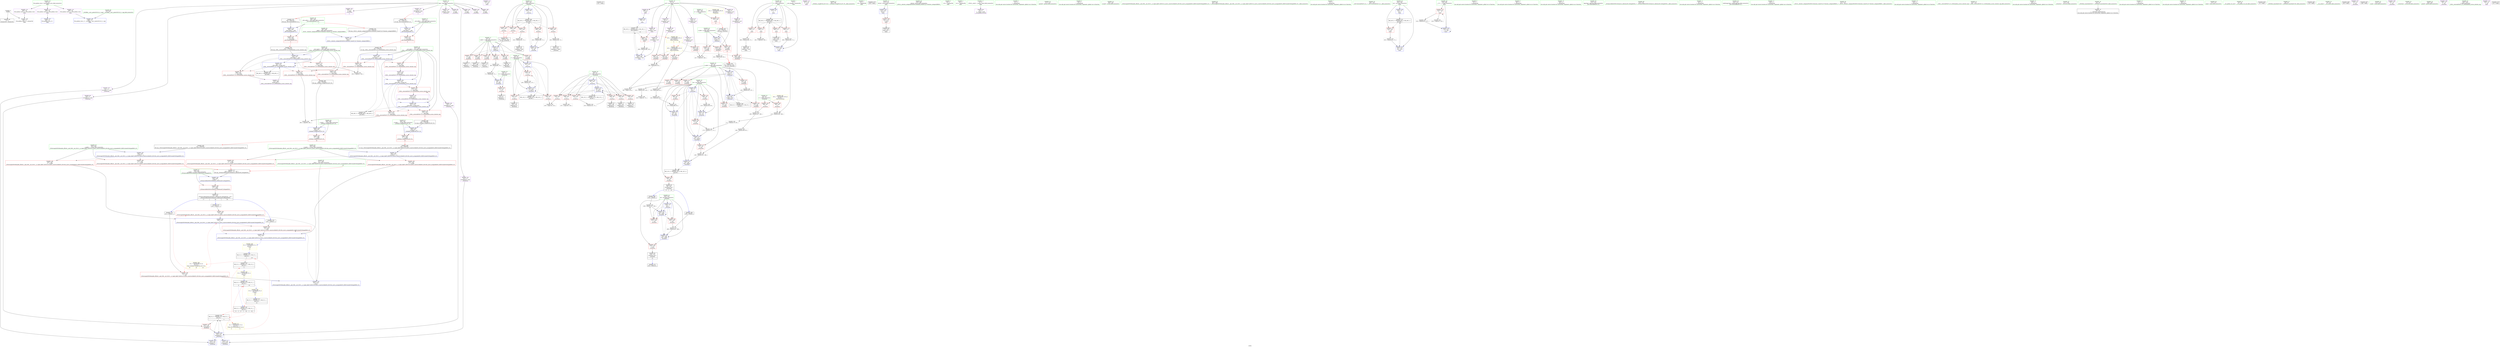 digraph "SVFG" {
	label="SVFG";

	Node0x556569360250 [shape=record,color=grey,label="{NodeID: 0\nNullPtr}"];
	Node0x556569360250 -> Node0x5565693824d0[style=solid];
	Node0x556569360250 -> Node0x556569384130[style=solid];
	Node0x556569383cc0 [shape=record,color=red,label="{NodeID: 194\n419\<--418\n\<--call1\n_ZSt4swapIcENSt9enable_ifIXsr6__and_ISt6__not_ISt15__is_tuple_likeIT_EESt21is_move_constructibleIS3_ESt18is_move_assignableIS3_EEE5valueEvE4typeERS3_SC_\n}"];
	Node0x556569383cc0 -> Node0x55656938e3e0[style=solid];
	Node0x556569380eb0 [shape=record,color=purple,label="{NodeID: 111\n310\<--16\n\<--.str.1\nmain\n}"];
	Node0x55656937f0f0 [shape=record,color=green,label="{NodeID: 28\n56\<--57\nll\<--ll_field_insensitive\n_Z5solvexi\n}"];
	Node0x55656937f0f0 -> Node0x5565693869d0[style=solid];
	Node0x55656937f0f0 -> Node0x5565693843d0[style=solid];
	Node0x5565693c7640 [shape=record,color=black,label="{NodeID: 471\n321 = PHI()\n}"];
	Node0x556569389d70 [shape=record,color=yellow,style=double,label="{NodeID: 388\n18V_1 = ENCHI(MR_18V_0)\npts\{100000 \}\nFun[_Z5solvexi]}"];
	Node0x556569389d70 -> Node0x5565693877a0[style=dashed];
	Node0x556569389d70 -> Node0x556569387870[style=dashed];
	Node0x556569389d70 -> Node0x556569387940[style=dashed];
	Node0x556569389d70 -> Node0x556569387ae0[style=dashed];
	Node0x556569385410 [shape=record,color=blue,label="{NodeID: 222\n235\<--261\nl\<--inc\n_Z5solvex\n}"];
	Node0x556569385410 -> Node0x5565693a6800[style=dashed];
	Node0x556569386eb0 [shape=record,color=red,label="{NodeID: 139\n124\<--60\n\<--i\n_Z5solvexi\n}"];
	Node0x556569386eb0 -> Node0x556569394c80[style=solid];
	Node0x556569381980 [shape=record,color=green,label="{NodeID: 56\n347\<--348\n__last.addr\<--__last.addr_field_insensitive\n_ZSt9__reverseIPcEvT_S1_St26random_access_iterator_tag\n}"];
	Node0x556569381980 -> Node0x5565693891a0[style=solid];
	Node0x556569381980 -> Node0x556569389270[style=solid];
	Node0x556569381980 -> Node0x556569389340[style=solid];
	Node0x556569381980 -> Node0x556569389410[style=solid];
	Node0x556569381980 -> Node0x5565693894e0[style=solid];
	Node0x556569381980 -> Node0x55656938dbc0[style=solid];
	Node0x556569381980 -> Node0x55656938dc90[style=solid];
	Node0x556569381980 -> Node0x55656938de30[style=solid];
	Node0x556569393f00 [shape=record,color=grey,label="{NodeID: 333\n299 = Binary(298, 102, )\n}"];
	Node0x556569393f00 -> Node0x556569385820[style=solid];
	Node0x556569388570 [shape=record,color=red,label="{NodeID: 167\n245\<--244\n\<--arrayidx\n_Z5solvex\n}"];
	Node0x556569388570 -> Node0x556569395400[style=solid];
	Node0x556569383160 [shape=record,color=black,label="{NodeID: 84\n296\<--295\nidxprom\<--sub\nmain\n}"];
	Node0x55656937d260 [shape=record,color=green,label="{NodeID: 1\n7\<--1\n__dso_handle\<--dummyObj\nGlob }"];
	Node0x5565693a5e00 [shape=record,color=black,label="{NodeID: 361\nMR_2V_2 = PHI(MR_2V_3, MR_2V_1, )\npts\{13 \}\n|{<s0>9|<s1>9|<s2>10|<s3>10}}"];
	Node0x5565693a5e00:s0 -> Node0x5565693a3600[style=dashed,color=red];
	Node0x5565693a5e00:s1 -> Node0x5565693a6d00[style=dashed,color=red];
	Node0x5565693a5e00:s2 -> Node0x5565693a3600[style=dashed,color=red];
	Node0x5565693a5e00:s3 -> Node0x5565693a6d00[style=dashed,color=red];
	Node0x556569383d90 [shape=record,color=red,label="{NodeID: 195\n423\<--422\n\<--call2\n_ZSt4swapIcENSt9enable_ifIXsr6__and_ISt6__not_ISt15__is_tuple_likeIT_EESt21is_move_constructibleIS3_ESt18is_move_assignableIS3_EEE5valueEvE4typeERS3_SC_\n}"];
	Node0x556569383d90 -> Node0x55656938e4b0[style=solid];
	Node0x556569380f80 [shape=record,color=purple,label="{NodeID: 112\n327\<--18\n\<--.str.2\nmain\n}"];
	Node0x55656937f1c0 [shape=record,color=green,label="{NodeID: 29\n58\<--59\nret\<--ret_field_insensitive\n_Z5solvexi\n}"];
	Node0x55656937f1c0 -> Node0x556569386aa0[style=solid];
	Node0x55656937f1c0 -> Node0x556569386b70[style=solid];
	Node0x55656937f1c0 -> Node0x556569386c40[style=solid];
	Node0x55656937f1c0 -> Node0x556569386d10[style=solid];
	Node0x55656937f1c0 -> Node0x556569386de0[style=solid];
	Node0x55656937f1c0 -> Node0x5565693844a0[style=solid];
	Node0x55656937f1c0 -> Node0x556569384570[style=solid];
	Node0x55656937f1c0 -> Node0x556569384710[style=solid];
	Node0x55656937f1c0 -> Node0x556569384d90[style=solid];
	Node0x55656937f1c0 -> Node0x556569384e60[style=solid];
	Node0x5565693c7710 [shape=record,color=black,label="{NodeID: 472\n326 = PHI(229, )\n}"];
	Node0x5565693854e0 [shape=record,color=blue,label="{NodeID: 223\n233\<--268\nret\<--add6\n_Z5solvex\n}"];
	Node0x5565693854e0 -> Node0x556569388090[style=dashed];
	Node0x556569386f80 [shape=record,color=red,label="{NodeID: 140\n128\<--60\n\<--i\n_Z5solvexi\n}"];
	Node0x556569386f80 -> Node0x556569382940[style=solid];
	Node0x556569381a50 [shape=record,color=green,label="{NodeID: 57\n367\<--368\n_ZSt9iter_swapIPcS0_EvT_T0_\<--_ZSt9iter_swapIPcS0_EvT_T0__field_insensitive\n}"];
	Node0x556569394080 [shape=record,color=grey,label="{NodeID: 334\n153 = Binary(152, 72, )\n}"];
	Node0x556569394080 -> Node0x556569384bf0[style=solid];
	Node0x556569388640 [shape=record,color=red,label="{NodeID: 168\n253\<--252\n\<--arrayidx3\n_Z5solvex\n}"];
	Node0x556569388640 -> Node0x556569392d00[style=solid];
	Node0x556569383230 [shape=record,color=black,label="{NodeID: 85\n301\<--300\nidxprom1\<--\nmain\n}"];
	Node0x55656937cf20 [shape=record,color=green,label="{NodeID: 2\n14\<--1\n.str\<--dummyObj\nGlob }"];
	Node0x556569383e60 [shape=record,color=red,label="{NodeID: 196\n432\<--429\n\<--__t.addr\n_ZSt4moveIRcEONSt16remove_referenceIT_E4typeEOS2_\n}"];
	Node0x556569383e60 -> Node0x5565693833d0[style=solid];
	Node0x556569381050 [shape=record,color=purple,label="{NodeID: 113\n438\<--20\nllvm.global_ctors_0\<--llvm.global_ctors\nGlob }"];
	Node0x556569381050 -> Node0x556569383f30[style=solid];
	Node0x55656937f290 [shape=record,color=green,label="{NodeID: 30\n60\<--61\ni\<--i_field_insensitive\n_Z5solvexi\n}"];
	Node0x55656937f290 -> Node0x556569386eb0[style=solid];
	Node0x55656937f290 -> Node0x556569386f80[style=solid];
	Node0x55656937f290 -> Node0x556569387050[style=solid];
	Node0x55656937f290 -> Node0x556569387120[style=solid];
	Node0x55656937f290 -> Node0x5565693871f0[style=solid];
	Node0x55656937f290 -> Node0x5565693872c0[style=solid];
	Node0x55656937f290 -> Node0x5565693847e0[style=solid];
	Node0x55656937f290 -> Node0x556569384bf0[style=solid];
	Node0x5565693c78b0 [shape=record,color=black,label="{NodeID: 473\n328 = PHI()\n}"];
	Node0x5565693855b0 [shape=record,color=blue,label="{NodeID: 224\n275\<--120\nretval\<--\nmain\n}"];
	Node0x5565693855b0 -> Node0x556569388710[style=dashed];
	Node0x556569387050 [shape=record,color=red,label="{NodeID: 141\n136\<--60\n\<--i\n_Z5solvexi\n}"];
	Node0x556569387050 -> Node0x556569395700[style=solid];
	Node0x556569381b50 [shape=record,color=green,label="{NodeID: 58\n379\<--380\nretval\<--retval_field_insensitive\n_ZSt19__iterator_categoryIPcENSt15iterator_traitsIT_E17iterator_categoryERKS2_\n}"];
	Node0x556569394200 [shape=record,color=grey,label="{NodeID: 335\n171 = Binary(170, 95, )\n}"];
	Node0x556569394200 -> Node0x556569394980[style=solid];
	Node0x556569388710 [shape=record,color=red,label="{NodeID: 169\n332\<--275\n\<--retval\nmain\n}"];
	Node0x556569388710 -> Node0x556569383300[style=solid];
	Node0x556569383300 [shape=record,color=black,label="{NodeID: 86\n274\<--332\nmain_ret\<--\nmain\n}"];
	Node0x55656937cfb0 [shape=record,color=green,label="{NodeID: 3\n16\<--1\n.str.1\<--dummyObj\nGlob }"];
	Node0x5565693a6800 [shape=record,color=black,label="{NodeID: 363\nMR_30V_3 = PHI(MR_30V_4, MR_30V_2, )\npts\{236 \}\n}"];
	Node0x5565693a6800 -> Node0x556569388160[style=dashed];
	Node0x5565693a6800 -> Node0x556569388230[style=dashed];
	Node0x5565693a6800 -> Node0x556569388300[style=dashed];
	Node0x5565693a6800 -> Node0x5565693883d0[style=dashed];
	Node0x5565693a6800 -> Node0x5565693884a0[style=dashed];
	Node0x5565693a6800 -> Node0x556569385410[style=dashed];
	Node0x556569383f30 [shape=record,color=blue,label="{NodeID: 197\n438\<--21\nllvm.global_ctors_0\<--\nGlob }"];
	Node0x556569381150 [shape=record,color=purple,label="{NodeID: 114\n439\<--20\nllvm.global_ctors_1\<--llvm.global_ctors\nGlob }"];
	Node0x556569381150 -> Node0x556569384030[style=solid];
	Node0x55656937f360 [shape=record,color=green,label="{NodeID: 31\n62\<--63\nj\<--j_field_insensitive\n_Z5solvexi\n}"];
	Node0x55656937f360 -> Node0x556569387390[style=solid];
	Node0x55656937f360 -> Node0x556569387460[style=solid];
	Node0x55656937f360 -> Node0x556569387530[style=solid];
	Node0x55656937f360 -> Node0x5565693848b0[style=solid];
	Node0x55656937f360 -> Node0x556569384cc0[style=solid];
	Node0x5565693c7980 [shape=record,color=black,label="{NodeID: 474\n412 = PHI(427, )\n}"];
	Node0x5565693c7980 -> Node0x556569383bf0[style=solid];
	Node0x556569385680 [shape=record,color=blue,label="{NodeID: 225\n286\<--95\n\<--\nmain\n}"];
	Node0x556569385680 -> Node0x5565693a8b00[style=dashed];
	Node0x556569387120 [shape=record,color=red,label="{NodeID: 142\n139\<--60\n\<--i\n_Z5solvexi\n}"];
	Node0x556569387120 -> Node0x556569382ae0[style=solid];
	Node0x556569381c20 [shape=record,color=green,label="{NodeID: 59\n381\<--382\n.addr\<--.addr_field_insensitive\n_ZSt19__iterator_categoryIPcENSt15iterator_traitsIT_E17iterator_categoryERKS2_\n}"];
	Node0x556569381c20 -> Node0x55656938df00[style=solid];
	Node0x556569394380 [shape=record,color=grey,label="{NodeID: 336\n170 = Binary(165, 169, )\n}"];
	Node0x556569394380 -> Node0x556569394200[style=solid];
	Node0x5565693887e0 [shape=record,color=red,label="{NodeID: 170\n290\<--277\n\<--i\nmain\n}"];
	Node0x5565693887e0 -> Node0x556569394e00[style=solid];
	Node0x5565693833d0 [shape=record,color=black,label="{NodeID: 87\n427\<--432\n_ZSt4moveIRcEONSt16remove_referenceIT_E4typeEOS2__ret\<--\n_ZSt4moveIRcEONSt16remove_referenceIT_E4typeEOS2_\n|{<s0>17|<s1>18|<s2>19}}"];
	Node0x5565693833d0:s0 -> Node0x5565693c7980[style=solid,color=blue];
	Node0x5565693833d0:s1 -> Node0x5565693c7af0[style=solid,color=blue];
	Node0x5565693833d0:s2 -> Node0x5565693c7c30[style=solid,color=blue];
	Node0x55656937d330 [shape=record,color=green,label="{NodeID: 4\n18\<--1\n.str.2\<--dummyObj\nGlob }"];
	Node0x5565693a6d00 [shape=record,color=black,label="{NodeID: 364\nMR_2V_2 = PHI(MR_2V_8, MR_2V_1, )\npts\{13 \}\n|{<s0>9|<s1>10}}"];
	Node0x5565693a6d00:s0 -> Node0x5565693a5e00[style=dashed,color=blue];
	Node0x5565693a6d00:s1 -> Node0x5565693b31b0[style=dashed,color=blue];
	Node0x556569384030 [shape=record,color=blue,label="{NodeID: 198\n439\<--22\nllvm.global_ctors_1\<--_GLOBAL__sub_I_peter50216_0_1.cpp\nGlob }"];
	Node0x556569385b40 [shape=record,color=purple,label="{NodeID: 115\n440\<--20\nllvm.global_ctors_2\<--llvm.global_ctors\nGlob }"];
	Node0x556569385b40 -> Node0x556569384130[style=solid];
	Node0x55656937f430 [shape=record,color=green,label="{NodeID: 32\n64\<--65\nx\<--x_field_insensitive\n_Z5solvexi\n}"];
	Node0x55656937f430 -> Node0x556569387600[style=solid];
	Node0x55656937f430 -> Node0x5565693876d0[style=solid];
	Node0x5565693c7af0 [shape=record,color=black,label="{NodeID: 475\n418 = PHI(427, )\n}"];
	Node0x5565693c7af0 -> Node0x556569383cc0[style=solid];
	Node0x556569385750 [shape=record,color=blue,label="{NodeID: 226\n277\<--72\ni\<--\nmain\n}"];
	Node0x556569385750 -> Node0x5565693a8600[style=dashed];
	Node0x5565693871f0 [shape=record,color=red,label="{NodeID: 143\n145\<--60\n\<--i\n_Z5solvexi\n}"];
	Node0x5565693871f0 -> Node0x556569382bb0[style=solid];
	Node0x556569381cf0 [shape=record,color=green,label="{NodeID: 60\n388\<--389\n__a.addr\<--__a.addr_field_insensitive\n_ZSt9iter_swapIPcS0_EvT_T0_\n}"];
	Node0x556569381cf0 -> Node0x5565693895b0[style=solid];
	Node0x556569381cf0 -> Node0x55656938dfd0[style=solid];
	Node0x556569394500 [shape=record,color=grey,label="{NodeID: 337\n101 = Binary(100, 102, )\n}"];
	Node0x556569394500 -> Node0x556569395580[style=solid];
	Node0x5565693888b0 [shape=record,color=red,label="{NodeID: 171\n294\<--277\n\<--i\nmain\n}"];
	Node0x5565693888b0 -> Node0x556569393d80[style=solid];
	Node0x5565693834a0 [shape=record,color=purple,label="{NodeID: 88\n31\<--4\n\<--_ZStL8__ioinit\n__cxx_global_var_init\n}"];
	Node0x55656937d3c0 [shape=record,color=green,label="{NodeID: 5\n21\<--1\n\<--dummyObj\nCan only get source location for instruction, argument, global var or function.}"];
	Node0x5565693a7200 [shape=record,color=black,label="{NodeID: 365\nMR_4V_3 = PHI(MR_4V_5, MR_4V_2, )\npts\{53 \}\n}"];
	Node0x556569384130 [shape=record,color=blue, style = dotted,label="{NodeID: 199\n440\<--3\nllvm.global_ctors_2\<--dummyVal\nGlob }"];
	Node0x556569385c00 [shape=record,color=purple,label="{NodeID: 116\n357\<--356\nincdec.ptr\<--\n_ZSt9__reverseIPcEvT_S1_St26random_access_iterator_tag\n}"];
	Node0x556569385c00 -> Node0x55656938dc90[style=solid];
	Node0x55656937f500 [shape=record,color=green,label="{NodeID: 33\n117\<--118\nsprintf\<--sprintf_field_insensitive\n}"];
	Node0x5565693c7c30 [shape=record,color=black,label="{NodeID: 476\n422 = PHI(427, )\n}"];
	Node0x5565693c7c30 -> Node0x556569383d90[style=solid];
	Node0x556569385820 [shape=record,color=blue,label="{NodeID: 227\n302\<--299\narrayidx2\<--mul\nmain\n}"];
	Node0x556569385820 -> Node0x5565693a8b00[style=dashed];
	Node0x5565693872c0 [shape=record,color=red,label="{NodeID: 144\n152\<--60\n\<--i\n_Z5solvexi\n}"];
	Node0x5565693872c0 -> Node0x556569394080[style=solid];
	Node0x556569381dc0 [shape=record,color=green,label="{NodeID: 61\n390\<--391\n__b.addr\<--__b.addr_field_insensitive\n_ZSt9iter_swapIPcS0_EvT_T0_\n}"];
	Node0x556569381dc0 -> Node0x556569389680[style=solid];
	Node0x556569381dc0 -> Node0x55656938e0a0[style=solid];
	Node0x556569394680 [shape=record,color=grey,label="{NodeID: 338\n106 = Binary(105, 107, )\n}"];
	Node0x556569394680 -> Node0x556569384640[style=solid];
	Node0x556569388980 [shape=record,color=red,label="{NodeID: 172\n300\<--277\n\<--i\nmain\n}"];
	Node0x556569388980 -> Node0x556569383230[style=solid];
	Node0x556569383570 [shape=record,color=purple,label="{NodeID: 89\n79\<--8\narrayidx\<--p10\n_Z5solvexi\n}"];
	Node0x556569383570 -> Node0x5565693877a0[style=solid];
	Node0x55656937dca0 [shape=record,color=green,label="{NodeID: 6\n70\<--1\n\<--dummyObj\nCan only get source location for instruction, argument, global var or function.}"];
	Node0x5565693a7700 [shape=record,color=black,label="{NodeID: 366\nMR_10V_4 = PHI(MR_10V_8, MR_10V_3, )\npts\{59 \}\n}"];
	Node0x5565693a7700 -> Node0x556569386de0[style=dashed];
	Node0x556569384230 [shape=record,color=blue,label="{NodeID: 200\n52\<--50\nn.addr\<--n\n_Z5solvexi\n}"];
	Node0x556569384230 -> Node0x556569386010[style=dashed];
	Node0x556569384230 -> Node0x5565693860e0[style=dashed];
	Node0x556569384230 -> Node0x5565693861b0[style=dashed];
	Node0x556569384230 -> Node0x556569386280[style=dashed];
	Node0x556569384230 -> Node0x556569386350[style=dashed];
	Node0x556569384230 -> Node0x556569386420[style=dashed];
	Node0x556569384230 -> Node0x556569384640[style=dashed];
	Node0x556569384230 -> Node0x5565693a7200[style=dashed];
	Node0x556569385cd0 [shape=record,color=purple,label="{NodeID: 117\n370\<--369\nincdec.ptr2\<--\n_ZSt9__reverseIPcEvT_S1_St26random_access_iterator_tag\n}"];
	Node0x556569385cd0 -> Node0x55656938dd60[style=solid];
	Node0x55656937f600 [shape=record,color=green,label="{NodeID: 34\n163\<--164\nsscanf\<--sscanf_field_insensitive\n}"];
	Node0x5565693c7d70 [shape=record,color=black,label="{NodeID: 477\n428 = PHI(411, 417, 407, )\n0th arg _ZSt4moveIRcEONSt16remove_referenceIT_E4typeEOS2_ }"];
	Node0x5565693c7d70 -> Node0x55656938e580[style=solid];
	Node0x5565693858f0 [shape=record,color=blue,label="{NodeID: 228\n277\<--306\ni\<--inc\nmain\n}"];
	Node0x5565693858f0 -> Node0x5565693a8600[style=dashed];
	Node0x556569387390 [shape=record,color=red,label="{NodeID: 145\n125\<--62\n\<--j\n_Z5solvexi\n}"];
	Node0x556569387390 -> Node0x556569394c80[style=solid];
	Node0x556569381e90 [shape=record,color=green,label="{NodeID: 62\n397\<--398\n_ZSt4swapIcENSt9enable_ifIXsr6__and_ISt6__not_ISt15__is_tuple_likeIT_EESt21is_move_constructibleIS3_ESt18is_move_assignableIS3_EEE5valueEvE4typeERS3_SC_\<--_ZSt4swapIcENSt9enable_ifIXsr6__and_ISt6__not_ISt15__is_tuple_likeIT_EESt21is_move_constructibleIS3_ESt18is_move_assignableIS3_EEE5valueEvE4typeERS3_SC__field_insensitive\n}"];
	Node0x556569394800 [shape=record,color=grey,label="{NodeID: 339\n110 = Binary(109, 95, )\n}"];
	Node0x556569394800 -> Node0x556569384710[style=solid];
	Node0x556569388a50 [shape=record,color=red,label="{NodeID: 173\n305\<--277\n\<--i\nmain\n}"];
	Node0x556569388a50 -> Node0x556569392280[style=solid];
	Node0x556569383640 [shape=record,color=purple,label="{NodeID: 90\n83\<--8\narrayidx2\<--p10\n_Z5solvexi\n}"];
	Node0x556569383640 -> Node0x556569387870[style=solid];
	Node0x55656937dd30 [shape=record,color=green,label="{NodeID: 7\n72\<--1\n\<--dummyObj\nCan only get source location for instruction, argument, global var or function.}"];
	Node0x5565693a7c00 [shape=record,color=black,label="{NodeID: 367\nMR_12V_2 = PHI(MR_12V_4, MR_12V_1, )\npts\{61 \}\n}"];
	Node0x556569384300 [shape=record,color=blue,label="{NodeID: 201\n54\<--51\nl.addr\<--l\n_Z5solvexi\n}"];
	Node0x556569384300 -> Node0x5565693864f0[style=dashed];
	Node0x556569384300 -> Node0x5565693865c0[style=dashed];
	Node0x556569384300 -> Node0x556569386690[style=dashed];
	Node0x556569384300 -> Node0x556569386760[style=dashed];
	Node0x556569384300 -> Node0x556569386830[style=dashed];
	Node0x556569384300 -> Node0x556569386900[style=dashed];
	Node0x556569385da0 [shape=record,color=purple,label="{NodeID: 118\n373\<--372\nincdec.ptr3\<--\n_ZSt9__reverseIPcEvT_S1_St26random_access_iterator_tag\n}"];
	Node0x556569385da0 -> Node0x55656938de30[style=solid];
	Node0x55656937f700 [shape=record,color=green,label="{NodeID: 35\n182\<--183\n_ZSt7reverseIPcEvT_S1_\<--_ZSt7reverseIPcEvT_S1__field_insensitive\n}"];
	Node0x5565693c8050 [shape=record,color=black,label="{NodeID: 478\n378 = PHI(208, )\n0th arg _ZSt19__iterator_categoryIPcENSt15iterator_traitsIT_E17iterator_categoryERKS2_ }"];
	Node0x5565693c8050 -> Node0x55656938df00[style=solid];
	Node0x5565693859c0 [shape=record,color=blue,label="{NodeID: 229\n281\<--72\ncas\<--\nmain\n}"];
	Node0x5565693859c0 -> Node0x5565693a9a00[style=dashed];
	Node0x556569387460 [shape=record,color=red,label="{NodeID: 146\n132\<--62\n\<--j\n_Z5solvexi\n}"];
	Node0x556569387460 -> Node0x556569382a10[style=solid];
	Node0x556569381f90 [shape=record,color=green,label="{NodeID: 63\n403\<--404\n__a.addr\<--__a.addr_field_insensitive\n_ZSt4swapIcENSt9enable_ifIXsr6__and_ISt6__not_ISt15__is_tuple_likeIT_EESt21is_move_constructibleIS3_ESt18is_move_assignableIS3_EEE5valueEvE4typeERS3_SC_\n}"];
	Node0x556569381f90 -> Node0x556569389750[style=solid];
	Node0x556569381f90 -> Node0x556569389820[style=solid];
	Node0x556569381f90 -> Node0x55656938e170[style=solid];
	Node0x556569394980 [shape=record,color=grey,label="{NodeID: 340\n173 = Binary(172, 171, )\n}"];
	Node0x556569394980 -> Node0x556569384d90[style=solid];
	Node0x556569388b20 [shape=record,color=red,label="{NodeID: 174\n315\<--279\n\<--___T\nmain\n}"];
	Node0x556569388b20 -> Node0x556569392e80[style=solid];
	Node0x556569388b20 -> Node0x556569394f80[style=solid];
	Node0x556569383710 [shape=record,color=purple,label="{NodeID: 91\n91\<--8\narrayidx5\<--p10\n_Z5solvexi\n}"];
	Node0x556569383710 -> Node0x556569387940[style=solid];
	Node0x55656937ddc0 [shape=record,color=green,label="{NodeID: 8\n75\<--1\n\<--dummyObj\nCan only get source location for instruction, argument, global var or function.}"];
	Node0x5565693a8100 [shape=record,color=black,label="{NodeID: 368\nMR_14V_2 = PHI(MR_14V_4, MR_14V_1, )\npts\{63 \}\n}"];
	Node0x5565693843d0 [shape=record,color=blue,label="{NodeID: 202\n56\<--71\nll\<--add\n_Z5solvexi\n}"];
	Node0x5565693843d0 -> Node0x5565693869d0[style=dashed];
	Node0x556569385e70 [shape=record,color=purple,label="{NodeID: 119\n178\<--11\nadd.ptr\<--tmp\n_Z5solvexi\n}"];
	Node0x55656937f800 [shape=record,color=green,label="{NodeID: 36\n208\<--209\n__first.addr\<--__first.addr_field_insensitive\n_ZSt7reverseIPcEvT_S1_\n|{|<s2>7}}"];
	Node0x55656937f800 -> Node0x556569387bb0[style=solid];
	Node0x55656937f800 -> Node0x556569384f30[style=solid];
	Node0x55656937f800:s2 -> Node0x5565693c8050[style=solid,color=red];
	Node0x5565693c8160 [shape=record,color=black,label="{NodeID: 479\n206 = PHI(180, )\n0th arg _ZSt7reverseIPcEvT_S1_ }"];
	Node0x5565693c8160 -> Node0x556569384f30[style=solid];
	Node0x556569392100 [shape=record,color=grey,label="{NodeID: 313\n268 = Binary(267, 266, )\n}"];
	Node0x556569392100 -> Node0x5565693854e0[style=solid];
	Node0x556569385a90 [shape=record,color=blue,label="{NodeID: 230\n279\<--316\n___T\<--dec\nmain\n}"];
	Node0x556569385a90 -> Node0x556569388b20[style=dashed];
	Node0x556569385a90 -> Node0x556569385a90[style=dashed];
	Node0x556569387530 [shape=record,color=red,label="{NodeID: 147\n155\<--62\n\<--j\n_Z5solvexi\n}"];
	Node0x556569387530 -> Node0x556569393900[style=solid];
	Node0x556569382060 [shape=record,color=green,label="{NodeID: 64\n405\<--406\n__b.addr\<--__b.addr_field_insensitive\n_ZSt4swapIcENSt9enable_ifIXsr6__and_ISt6__not_ISt15__is_tuple_likeIT_EESt21is_move_constructibleIS3_ESt18is_move_assignableIS3_EEE5valueEvE4typeERS3_SC_\n}"];
	Node0x556569382060 -> Node0x5565693898f0[style=solid];
	Node0x556569382060 -> Node0x556569383b20[style=solid];
	Node0x556569382060 -> Node0x55656938e240[style=solid];
	Node0x556569394b00 [shape=record,color=grey,label="{NodeID: 341\n86 = cmp(76, 85, )\n}"];
	Node0x556569388bf0 [shape=record,color=red,label="{NodeID: 175\n322\<--281\n\<--cas\nmain\n}"];
	Node0x556569388bf0 -> Node0x556569393180[style=solid];
	Node0x5565693837e0 [shape=record,color=purple,label="{NodeID: 92\n168\<--8\narrayidx26\<--p10\n_Z5solvexi\n}"];
	Node0x5565693837e0 -> Node0x556569387ae0[style=solid];
	Node0x55656937de50 [shape=record,color=green,label="{NodeID: 9\n95\<--1\n\<--dummyObj\nCan only get source location for instruction, argument, global var or function.}"];
	Node0x5565693a8600 [shape=record,color=black,label="{NodeID: 369\nMR_36V_3 = PHI(MR_36V_4, MR_36V_2, )\npts\{278 \}\n}"];
	Node0x5565693a8600 -> Node0x5565693887e0[style=dashed];
	Node0x5565693a8600 -> Node0x5565693888b0[style=dashed];
	Node0x5565693a8600 -> Node0x556569388980[style=dashed];
	Node0x5565693a8600 -> Node0x556569388a50[style=dashed];
	Node0x5565693a8600 -> Node0x5565693858f0[style=dashed];
	Node0x5565693844a0 [shape=record,color=blue,label="{NodeID: 203\n58\<--75\nret\<--\n_Z5solvexi\n}"];
	Node0x5565693844a0 -> Node0x556569386aa0[style=dashed];
	Node0x5565693844a0 -> Node0x556569386b70[style=dashed];
	Node0x5565693844a0 -> Node0x556569386c40[style=dashed];
	Node0x5565693844a0 -> Node0x556569384570[style=dashed];
	Node0x5565693844a0 -> Node0x556569384710[style=dashed];
	Node0x5565693844a0 -> Node0x556569384d90[style=dashed];
	Node0x556569385f40 [shape=record,color=purple,label="{NodeID: 120\n179\<--11\nadd.ptr30\<--tmp\n_Z5solvexi\n|{<s0>5}}"];
	Node0x556569385f40:s0 -> Node0x5565693c8270[style=solid,color=red];
	Node0x55656937f8d0 [shape=record,color=green,label="{NodeID: 37\n210\<--211\n__last.addr\<--__last.addr_field_insensitive\n_ZSt7reverseIPcEvT_S1_\n}"];
	Node0x55656937f8d0 -> Node0x556569387c80[style=solid];
	Node0x55656937f8d0 -> Node0x556569385000[style=solid];
	Node0x5565693c8270 [shape=record,color=black,label="{NodeID: 480\n207 = PHI(179, )\n1st arg _ZSt7reverseIPcEvT_S1_ }"];
	Node0x5565693c8270 -> Node0x556569385000[style=solid];
	Node0x556569392280 [shape=record,color=grey,label="{NodeID: 314\n306 = Binary(305, 72, )\n}"];
	Node0x556569392280 -> Node0x5565693858f0[style=solid];
	Node0x55656938da20 [shape=record,color=blue,label="{NodeID: 231\n281\<--323\ncas\<--inc4\nmain\n}"];
	Node0x55656938da20 -> Node0x5565693a9a00[style=dashed];
	Node0x556569387600 [shape=record,color=red,label="{NodeID: 148\n165\<--64\n\<--x\n_Z5solvexi\n}"];
	Node0x556569387600 -> Node0x556569394380[style=solid];
	Node0x556569382130 [shape=record,color=green,label="{NodeID: 65\n407\<--408\n__tmp\<--__tmp_field_insensitive\n_ZSt4swapIcENSt9enable_ifIXsr6__and_ISt6__not_ISt15__is_tuple_likeIT_EESt21is_move_constructibleIS3_ESt18is_move_assignableIS3_EEE5valueEvE4typeERS3_SC_\n|{|<s1>19}}"];
	Node0x556569382130 -> Node0x55656938e310[style=solid];
	Node0x556569382130:s1 -> Node0x5565693c7d70[style=solid,color=red];
	Node0x556569394c80 [shape=record,color=grey,label="{NodeID: 342\n126 = cmp(124, 125, )\n}"];
	Node0x556569388cc0 [shape=record,color=red,label="{NodeID: 176\n325\<--283\n\<--n\nmain\n|{<s0>13}}"];
	Node0x556569388cc0:s0 -> Node0x5565693c8af0[style=solid,color=red];
	Node0x5565693838b0 [shape=record,color=purple,label="{NodeID: 93\n244\<--8\narrayidx\<--p10\n_Z5solvex\n}"];
	Node0x5565693838b0 -> Node0x556569388570[style=solid];
	Node0x55656937df50 [shape=record,color=green,label="{NodeID: 10\n102\<--1\n\<--dummyObj\nCan only get source location for instruction, argument, global var or function.}"];
	Node0x5565693a8b00 [shape=record,color=black,label="{NodeID: 370\nMR_18V_3 = PHI(MR_18V_4, MR_18V_2, )\npts\{100000 \}\n|{|<s2>13}}"];
	Node0x5565693a8b00 -> Node0x556569388d90[style=dashed];
	Node0x5565693a8b00 -> Node0x556569385820[style=dashed];
	Node0x5565693a8b00:s2 -> Node0x55656938b890[style=dashed,color=red];
	Node0x556569384570 [shape=record,color=blue,label="{NodeID: 204\n58\<--97\nret\<--add7\n_Z5solvexi\n}"];
	Node0x556569384570 -> Node0x5565693a7700[style=dashed];
	Node0x556569386010 [shape=record,color=red,label="{NodeID: 121\n76\<--52\n\<--n.addr\n_Z5solvexi\n}"];
	Node0x556569386010 -> Node0x556569394b00[style=solid];
	Node0x55656937f9a0 [shape=record,color=green,label="{NodeID: 38\n212\<--213\nagg.tmp\<--agg.tmp_field_insensitive\n_ZSt7reverseIPcEvT_S1_\n}"];
	Node0x5565693c8380 [shape=record,color=black,label="{NodeID: 481\n50 = PHI(254, 264, )\n0th arg _Z5solvexi }"];
	Node0x5565693c8380 -> Node0x556569384230[style=solid];
	Node0x556569392400 [shape=record,color=grey,label="{NodeID: 315\n93 = Binary(88, 92, )\n}"];
	Node0x556569392400 -> Node0x556569392880[style=solid];
	Node0x55656938daf0 [shape=record,color=blue,label="{NodeID: 232\n345\<--341\n__first.addr\<--__first\n_ZSt9__reverseIPcEvT_S1_St26random_access_iterator_tag\n}"];
	Node0x55656938daf0 -> Node0x556569388e60[style=dashed];
	Node0x55656938daf0 -> Node0x556569388f30[style=dashed];
	Node0x55656938daf0 -> Node0x556569389000[style=dashed];
	Node0x55656938daf0 -> Node0x5565693890d0[style=dashed];
	Node0x55656938daf0 -> Node0x55656938dd60[style=dashed];
	Node0x55656938daf0 -> Node0x556569369960[style=dashed];
	Node0x5565693876d0 [shape=record,color=red,label="{NodeID: 149\n188\<--64\n\<--x\n_Z5solvexi\n}"];
	Node0x5565693876d0 -> Node0x556569393000[style=solid];
	Node0x556569382200 [shape=record,color=green,label="{NodeID: 66\n413\<--414\n_ZSt4moveIRcEONSt16remove_referenceIT_E4typeEOS2_\<--_ZSt4moveIRcEONSt16remove_referenceIT_E4typeEOS2__field_insensitive\n}"];
	Node0x556569394e00 [shape=record,color=grey,label="{NodeID: 343\n291 = cmp(290, 292, )\n}"];
	Node0x556569388d90 [shape=record,color=red,label="{NodeID: 177\n298\<--297\n\<--arrayidx\nmain\n}"];
	Node0x556569388d90 -> Node0x556569393f00[style=solid];
	Node0x556569383980 [shape=record,color=purple,label="{NodeID: 94\n252\<--8\narrayidx3\<--p10\n_Z5solvex\n}"];
	Node0x556569383980 -> Node0x556569388640[style=solid];
	Node0x55656937e050 [shape=record,color=green,label="{NodeID: 11\n107\<--1\n\<--dummyObj\nCan only get source location for instruction, argument, global var or function.}"];
	Node0x5565693a9000 [shape=record,color=black,label="{NodeID: 371\nMR_2V_2 = PHI(MR_2V_3, MR_2V_1, )\npts\{13 \}\n|{<s0>13}}"];
	Node0x5565693a9000:s0 -> Node0x5565693a5e00[style=dashed,color=red];
	Node0x556569384640 [shape=record,color=blue,label="{NodeID: 205\n52\<--106\nn.addr\<--dec\n_Z5solvexi\n}"];
	Node0x556569384640 -> Node0x556569386350[style=dashed];
	Node0x556569384640 -> Node0x556569386420[style=dashed];
	Node0x556569384640 -> Node0x5565693a7200[style=dashed];
	Node0x5565693860e0 [shape=record,color=red,label="{NodeID: 122\n88\<--52\n\<--n.addr\n_Z5solvexi\n}"];
	Node0x5565693860e0 -> Node0x556569392400[style=solid];
	Node0x55656937fa70 [shape=record,color=green,label="{NodeID: 39\n214\<--215\nundef.agg.tmp\<--undef.agg.tmp_field_insensitive\n_ZSt7reverseIPcEvT_S1_\n}"];
	Node0x5565693c8500 [shape=record,color=black,label="{NodeID: 482\n51 = PHI(255, 265, )\n1st arg _Z5solvexi }"];
	Node0x5565693c8500 -> Node0x556569384300[style=solid];
	Node0x556569392580 [shape=record,color=grey,label="{NodeID: 316\n85 = Binary(80, 84, )\n}"];
	Node0x556569392580 -> Node0x556569394b00[style=solid];
	Node0x55656938dbc0 [shape=record,color=blue,label="{NodeID: 233\n347\<--342\n__last.addr\<--__last\n_ZSt9__reverseIPcEvT_S1_St26random_access_iterator_tag\n}"];
	Node0x55656938dbc0 -> Node0x5565693891a0[style=dashed];
	Node0x55656938dbc0 -> Node0x556569389270[style=dashed];
	Node0x55656938dbc0 -> Node0x55656938dc90[style=dashed];
	Node0x55656938dbc0 -> Node0x5565693a3510[style=dashed];
	Node0x5565693877a0 [shape=record,color=red,label="{NodeID: 150\n80\<--79\n\<--arrayidx\n_Z5solvexi\n}"];
	Node0x5565693877a0 -> Node0x556569392580[style=solid];
	Node0x556569382300 [shape=record,color=green,label="{NodeID: 67\n429\<--430\n__t.addr\<--__t.addr_field_insensitive\n_ZSt4moveIRcEONSt16remove_referenceIT_E4typeEOS2_\n}"];
	Node0x556569382300 -> Node0x556569383e60[style=solid];
	Node0x556569382300 -> Node0x55656938e580[style=solid];
	Node0x556569394f80 [shape=record,color=grey,label="{NodeID: 344\n318 = cmp(315, 120, )\n}"];
	Node0x556569388e60 [shape=record,color=red,label="{NodeID: 178\n351\<--345\n\<--__first.addr\n_ZSt9__reverseIPcEvT_S1_St26random_access_iterator_tag\n}"];
	Node0x556569388e60 -> Node0x556569395100[style=solid];
	Node0x556569383a50 [shape=record,color=purple,label="{NodeID: 95\n286\<--8\n\<--p10\nmain\n}"];
	Node0x556569383a50 -> Node0x556569385680[style=solid];
	Node0x55656937e150 [shape=record,color=green,label="{NodeID: 12\n120\<--1\n\<--dummyObj\nCan only get source location for instruction, argument, global var or function.}"];
	Node0x556569384710 [shape=record,color=blue,label="{NodeID: 206\n58\<--110\nret\<--inc\n_Z5solvexi\n}"];
	Node0x556569384710 -> Node0x556569386c40[style=dashed];
	Node0x556569384710 -> Node0x556569384d90[style=dashed];
	Node0x5565693861b0 [shape=record,color=red,label="{NodeID: 123\n100\<--52\n\<--n.addr\n_Z5solvexi\n}"];
	Node0x5565693861b0 -> Node0x556569394500[style=solid];
	Node0x55656937fb40 [shape=record,color=green,label="{NodeID: 40\n221\<--222\n_ZSt19__iterator_categoryIPcENSt15iterator_traitsIT_E17iterator_categoryERKS2_\<--_ZSt19__iterator_categoryIPcENSt15iterator_traitsIT_E17iterator_categoryERKS2__field_insensitive\n}"];
	Node0x5565693c8680 [shape=record,color=black,label="{NodeID: 483\n341 = PHI(218, )\n0th arg _ZSt9__reverseIPcEvT_S1_St26random_access_iterator_tag }"];
	Node0x5565693c8680 -> Node0x55656938daf0[style=solid];
	Node0x55656938b890 [shape=record,color=yellow,style=double,label="{NodeID: 400\n18V_1 = ENCHI(MR_18V_0)\npts\{100000 \}\nFun[_Z5solvex]|{|<s2>9|<s3>10}}"];
	Node0x55656938b890 -> Node0x556569388570[style=dashed];
	Node0x55656938b890 -> Node0x556569388640[style=dashed];
	Node0x55656938b890:s2 -> Node0x556569389d70[style=dashed,color=red];
	Node0x55656938b890:s3 -> Node0x556569389d70[style=dashed,color=red];
	Node0x556569392700 [shape=record,color=grey,label="{NodeID: 317\n71 = Binary(69, 72, )\n}"];
	Node0x556569392700 -> Node0x5565693843d0[style=solid];
	Node0x55656938dc90 [shape=record,color=blue,label="{NodeID: 234\n347\<--357\n__last.addr\<--incdec.ptr\n_ZSt9__reverseIPcEvT_S1_St26random_access_iterator_tag\n}"];
	Node0x55656938dc90 -> Node0x556569389340[style=dashed];
	Node0x55656938dc90 -> Node0x556569389410[style=dashed];
	Node0x55656938dc90 -> Node0x5565693894e0[style=dashed];
	Node0x55656938dc90 -> Node0x55656938de30[style=dashed];
	Node0x55656938dc90 -> Node0x5565693a3510[style=dashed];
	Node0x556569387870 [shape=record,color=red,label="{NodeID: 151\n84\<--83\n\<--arrayidx2\n_Z5solvexi\n}"];
	Node0x556569387870 -> Node0x556569392580[style=solid];
	Node0x5565693823d0 [shape=record,color=green,label="{NodeID: 68\n22\<--434\n_GLOBAL__sub_I_peter50216_0_1.cpp\<--_GLOBAL__sub_I_peter50216_0_1.cpp_field_insensitive\n}"];
	Node0x5565693823d0 -> Node0x556569384030[style=solid];
	Node0x556569395100 [shape=record,color=grey,label="{NodeID: 345\n353 = cmp(351, 352, )\n}"];
	Node0x556569388f30 [shape=record,color=red,label="{NodeID: 179\n360\<--345\n\<--__first.addr\n_ZSt9__reverseIPcEvT_S1_St26random_access_iterator_tag\n}"];
	Node0x556569388f30 -> Node0x556569395280[style=solid];
	Node0x556569380280 [shape=record,color=purple,label="{NodeID: 96\n297\<--8\narrayidx\<--p10\nmain\n}"];
	Node0x556569380280 -> Node0x556569388d90[style=solid];
	Node0x55656937e250 [shape=record,color=green,label="{NodeID: 13\n143\<--1\n\<--dummyObj\nCan only get source location for instruction, argument, global var or function.}"];
	Node0x5565693a9a00 [shape=record,color=black,label="{NodeID: 373\nMR_40V_3 = PHI(MR_40V_4, MR_40V_2, )\npts\{282 \}\n}"];
	Node0x5565693a9a00 -> Node0x556569388bf0[style=dashed];
	Node0x5565693a9a00 -> Node0x55656938da20[style=dashed];
	Node0x5565693847e0 [shape=record,color=blue,label="{NodeID: 207\n60\<--120\ni\<--\n_Z5solvexi\n}"];
	Node0x5565693847e0 -> Node0x556569386eb0[style=dashed];
	Node0x5565693847e0 -> Node0x556569386f80[style=dashed];
	Node0x5565693847e0 -> Node0x556569387050[style=dashed];
	Node0x5565693847e0 -> Node0x556569387120[style=dashed];
	Node0x5565693847e0 -> Node0x5565693871f0[style=dashed];
	Node0x5565693847e0 -> Node0x5565693872c0[style=dashed];
	Node0x5565693847e0 -> Node0x556569384bf0[style=dashed];
	Node0x5565693847e0 -> Node0x5565693a7c00[style=dashed];
	Node0x556569386280 [shape=record,color=red,label="{NodeID: 124\n105\<--52\n\<--n.addr\n_Z5solvexi\n}"];
	Node0x556569386280 -> Node0x556569394680[style=solid];
	Node0x55656937fc40 [shape=record,color=green,label="{NodeID: 41\n224\<--225\n_ZSt9__reverseIPcEvT_S1_St26random_access_iterator_tag\<--_ZSt9__reverseIPcEvT_S1_St26random_access_iterator_tag_field_insensitive\n}"];
	Node0x5565693c8790 [shape=record,color=black,label="{NodeID: 484\n342 = PHI(219, )\n1st arg _ZSt9__reverseIPcEvT_S1_St26random_access_iterator_tag }"];
	Node0x5565693c8790 -> Node0x55656938dbc0[style=solid];
	Node0x556569392880 [shape=record,color=grey,label="{NodeID: 318\n94 = Binary(93, 95, )\n}"];
	Node0x556569392880 -> Node0x556569392a00[style=solid];
	Node0x55656938dd60 [shape=record,color=blue,label="{NodeID: 235\n345\<--370\n__first.addr\<--incdec.ptr2\n_ZSt9__reverseIPcEvT_S1_St26random_access_iterator_tag\n}"];
	Node0x55656938dd60 -> Node0x556569388f30[style=dashed];
	Node0x55656938dd60 -> Node0x556569389000[style=dashed];
	Node0x55656938dd60 -> Node0x5565693890d0[style=dashed];
	Node0x55656938dd60 -> Node0x55656938dd60[style=dashed];
	Node0x55656938dd60 -> Node0x556569369960[style=dashed];
	Node0x556569387940 [shape=record,color=red,label="{NodeID: 152\n92\<--91\n\<--arrayidx5\n_Z5solvexi\n}"];
	Node0x556569387940 -> Node0x556569392400[style=solid];
	Node0x5565693824d0 [shape=record,color=black,label="{NodeID: 69\n2\<--3\ndummyVal\<--dummyVal\n}"];
	Node0x556569395280 [shape=record,color=grey,label="{NodeID: 346\n362 = cmp(360, 361, )\n}"];
	Node0x556569389000 [shape=record,color=red,label="{NodeID: 180\n364\<--345\n\<--__first.addr\n_ZSt9__reverseIPcEvT_S1_St26random_access_iterator_tag\n|{<s0>15}}"];
	Node0x556569389000:s0 -> Node0x5565693c8c30[style=solid,color=red];
	Node0x556569380350 [shape=record,color=purple,label="{NodeID: 97\n302\<--8\narrayidx2\<--p10\nmain\n}"];
	Node0x556569380350 -> Node0x556569385820[style=solid];
	Node0x55656937e350 [shape=record,color=green,label="{NodeID: 14\n149\<--1\n\<--dummyObj\nCan only get source location for instruction, argument, global var or function.}"];
	Node0x5565693848b0 [shape=record,color=blue,label="{NodeID: 208\n62\<--121\nj\<--\n_Z5solvexi\n}"];
	Node0x5565693848b0 -> Node0x556569387390[style=dashed];
	Node0x5565693848b0 -> Node0x556569387460[style=dashed];
	Node0x5565693848b0 -> Node0x556569387530[style=dashed];
	Node0x5565693848b0 -> Node0x556569384cc0[style=dashed];
	Node0x5565693848b0 -> Node0x5565693a8100[style=dashed];
	Node0x556569386350 [shape=record,color=red,label="{NodeID: 125\n113\<--52\n\<--n.addr\n_Z5solvexi\n}"];
	Node0x55656937fd40 [shape=record,color=green,label="{NodeID: 42\n227\<--228\n_Z5solvex\<--_Z5solvex_field_insensitive\n}"];
	Node0x5565693c88a0 [shape=record,color=black,label="{NodeID: 485\n401 = PHI(394, )\n0th arg _ZSt4swapIcENSt9enable_ifIXsr6__and_ISt6__not_ISt15__is_tuple_likeIT_EESt21is_move_constructibleIS3_ESt18is_move_assignableIS3_EEE5valueEvE4typeERS3_SC_ }"];
	Node0x5565693c88a0 -> Node0x55656938e170[style=solid];
	Node0x556569392a00 [shape=record,color=grey,label="{NodeID: 319\n97 = Binary(96, 94, )\n}"];
	Node0x556569392a00 -> Node0x556569384570[style=solid];
	Node0x55656938de30 [shape=record,color=blue,label="{NodeID: 236\n347\<--373\n__last.addr\<--incdec.ptr3\n_ZSt9__reverseIPcEvT_S1_St26random_access_iterator_tag\n}"];
	Node0x55656938de30 -> Node0x556569389340[style=dashed];
	Node0x55656938de30 -> Node0x556569389410[style=dashed];
	Node0x55656938de30 -> Node0x5565693894e0[style=dashed];
	Node0x55656938de30 -> Node0x55656938de30[style=dashed];
	Node0x55656938de30 -> Node0x5565693a3510[style=dashed];
	Node0x556569387a10 [shape=record,color=red,label="{NodeID: 153\n131\<--130\n\<--arrayidx12\n_Z5solvexi\n}"];
	Node0x556569387a10 -> Node0x556569384980[style=solid];
	Node0x5565693825d0 [shape=record,color=black,label="{NodeID: 70\n33\<--34\n\<--_ZNSt8ios_base4InitD1Ev\nCan only get source location for instruction, argument, global var or function.}"];
	Node0x556569395400 [shape=record,color=grey,label="{NodeID: 347\n247 = cmp(245, 246, )\n}"];
	Node0x5565693890d0 [shape=record,color=red,label="{NodeID: 181\n369\<--345\n\<--__first.addr\n_ZSt9__reverseIPcEvT_S1_St26random_access_iterator_tag\n}"];
	Node0x5565693890d0 -> Node0x556569385cd0[style=solid];
	Node0x556569380420 [shape=record,color=purple,label="{NodeID: 98\n114\<--11\n\<--tmp\n_Z5solvexi\n}"];
	Node0x55656937e450 [shape=record,color=green,label="{NodeID: 15\n157\<--1\n\<--dummyObj\nCan only get source location for instruction, argument, global var or function.}"];
	Node0x5565693b2ef0 [shape=record,color=yellow,style=double,label="{NodeID: 458\n2V_2 = CSCHI(MR_2V_1)\npts\{13 \}\nCS[]|{<s0>5}}"];
	Node0x5565693b2ef0:s0 -> Node0x5565693a6d00[style=dashed,color=blue];
	Node0x556569384980 [shape=record,color=blue,label="{NodeID: 209\n134\<--131\narrayidx14\<--\n_Z5solvexi\n}"];
	Node0x556569384980 -> Node0x556569384a50[style=dashed];
	Node0x556569384980 -> Node0x556569384b20[style=dashed];
	Node0x556569386420 [shape=record,color=red,label="{NodeID: 126\n187\<--52\n\<--n.addr\n_Z5solvexi\n}"];
	Node0x556569386420 -> Node0x556569393000[style=solid];
	Node0x55656937fe40 [shape=record,color=green,label="{NodeID: 43\n231\<--232\nn.addr\<--n.addr_field_insensitive\n_Z5solvex\n}"];
	Node0x55656937fe40 -> Node0x556569387d50[style=solid];
	Node0x55656937fe40 -> Node0x556569387e20[style=solid];
	Node0x55656937fe40 -> Node0x5565693850d0[style=solid];
	Node0x5565693c89b0 [shape=record,color=black,label="{NodeID: 486\n402 = PHI(395, )\n1st arg _ZSt4swapIcENSt9enable_ifIXsr6__and_ISt6__not_ISt15__is_tuple_likeIT_EESt21is_move_constructibleIS3_ESt18is_move_assignableIS3_EEE5valueEvE4typeERS3_SC_ }"];
	Node0x5565693c89b0 -> Node0x55656938e240[style=solid];
	Node0x556569392b80 [shape=record,color=grey,label="{NodeID: 320\n250 = Binary(249, 72, )\n}"];
	Node0x556569392b80 -> Node0x556569382fc0[style=solid];
	Node0x55656938df00 [shape=record,color=blue,label="{NodeID: 237\n381\<--378\n.addr\<--\n_ZSt19__iterator_categoryIPcENSt15iterator_traitsIT_E17iterator_categoryERKS2_\n}"];
	Node0x556569387ae0 [shape=record,color=red,label="{NodeID: 154\n169\<--168\n\<--arrayidx26\n_Z5solvexi\n}"];
	Node0x556569387ae0 -> Node0x556569394380[style=solid];
	Node0x5565693826d0 [shape=record,color=black,label="{NodeID: 71\n78\<--77\nidxprom\<--\n_Z5solvexi\n}"];
	Node0x556569395580 [shape=record,color=grey,label="{NodeID: 348\n103 = cmp(101, 75, )\n}"];
	Node0x5565693891a0 [shape=record,color=red,label="{NodeID: 182\n352\<--347\n\<--__last.addr\n_ZSt9__reverseIPcEvT_S1_St26random_access_iterator_tag\n}"];
	Node0x5565693891a0 -> Node0x556569395100[style=solid];
	Node0x5565693804f0 [shape=record,color=purple,label="{NodeID: 99\n130\<--11\narrayidx12\<--tmp\n_Z5solvexi\n}"];
	Node0x5565693804f0 -> Node0x556569387a10[style=solid];
	Node0x55656937e550 [shape=record,color=green,label="{NodeID: 16\n292\<--1\n\<--dummyObj\nCan only get source location for instruction, argument, global var or function.}"];
	Node0x556569384a50 [shape=record,color=blue,label="{NodeID: 210\n141\<--143\narrayidx17\<--\n_Z5solvexi\n}"];
	Node0x556569384a50 -> Node0x5565693a3600[style=dashed];
	Node0x5565693864f0 [shape=record,color=red,label="{NodeID: 127\n68\<--54\n\<--l.addr\n_Z5solvexi\n}"];
	Node0x5565693864f0 -> Node0x556569393c00[style=solid];
	Node0x55656937ff10 [shape=record,color=green,label="{NodeID: 44\n233\<--234\nret\<--ret_field_insensitive\n_Z5solvex\n}"];
	Node0x55656937ff10 -> Node0x556569387ef0[style=solid];
	Node0x55656937ff10 -> Node0x556569387fc0[style=solid];
	Node0x55656937ff10 -> Node0x556569388090[style=solid];
	Node0x55656937ff10 -> Node0x5565693851a0[style=solid];
	Node0x55656937ff10 -> Node0x556569385340[style=solid];
	Node0x55656937ff10 -> Node0x5565693854e0[style=solid];
	Node0x5565693c8af0 [shape=record,color=black,label="{NodeID: 487\n230 = PHI(325, )\n0th arg _Z5solvex }"];
	Node0x5565693c8af0 -> Node0x5565693850d0[style=solid];
	Node0x556569392d00 [shape=record,color=grey,label="{NodeID: 321\n254 = Binary(253, 95, )\n|{<s0>9}}"];
	Node0x556569392d00:s0 -> Node0x5565693c8380[style=solid,color=red];
	Node0x55656938dfd0 [shape=record,color=blue,label="{NodeID: 238\n388\<--386\n__a.addr\<--__a\n_ZSt9iter_swapIPcS0_EvT_T0_\n}"];
	Node0x55656938dfd0 -> Node0x5565693895b0[style=dashed];
	Node0x556569387bb0 [shape=record,color=red,label="{NodeID: 155\n218\<--208\n\<--__first.addr\n_ZSt7reverseIPcEvT_S1_\n|{<s0>8}}"];
	Node0x556569387bb0:s0 -> Node0x5565693c8680[style=solid,color=red];
	Node0x5565693827a0 [shape=record,color=black,label="{NodeID: 72\n82\<--81\nidxprom1\<--\n_Z5solvexi\n}"];
	Node0x556569395700 [shape=record,color=grey,label="{NodeID: 349\n137 = cmp(136, 120, )\n}"];
	Node0x556569389270 [shape=record,color=red,label="{NodeID: 183\n356\<--347\n\<--__last.addr\n_ZSt9__reverseIPcEvT_S1_St26random_access_iterator_tag\n}"];
	Node0x556569389270 -> Node0x556569385c00[style=solid];
	Node0x5565693805c0 [shape=record,color=purple,label="{NodeID: 100\n134\<--11\narrayidx14\<--tmp\n_Z5solvexi\n}"];
	Node0x5565693805c0 -> Node0x556569384980[style=solid];
	Node0x55656937e650 [shape=record,color=green,label="{NodeID: 17\n4\<--6\n_ZStL8__ioinit\<--_ZStL8__ioinit_field_insensitive\nGlob }"];
	Node0x55656937e650 -> Node0x5565693834a0[style=solid];
	Node0x5565693b31b0 [shape=record,color=yellow,style=double,label="{NodeID: 460\n2V_4 = CSCHI(MR_2V_2)\npts\{13 \}\nCS[]|{<s0>13}}"];
	Node0x5565693b31b0:s0 -> Node0x5565693a9000[style=dashed,color=blue];
	Node0x5565693aaed0 [shape=record,color=yellow,style=double,label="{NodeID: 377\n2V_1 = ENCHI(MR_2V_0)\npts\{13 \}\nFun[_ZSt7reverseIPcEvT_S1_]|{<s0>8|<s1>8}}"];
	Node0x5565693aaed0:s0 -> Node0x556569369460[style=dashed,color=red];
	Node0x5565693aaed0:s1 -> Node0x5565693a4f00[style=dashed,color=red];
	Node0x556569384b20 [shape=record,color=blue,label="{NodeID: 211\n147\<--149\narrayidx20\<--\n_Z5solvexi\n}"];
	Node0x556569384b20 -> Node0x5565693a3600[style=dashed];
	Node0x5565693865c0 [shape=record,color=red,label="{NodeID: 128\n77\<--54\n\<--l.addr\n_Z5solvexi\n}"];
	Node0x5565693865c0 -> Node0x5565693826d0[style=solid];
	Node0x55656937ffe0 [shape=record,color=green,label="{NodeID: 45\n235\<--236\nl\<--l_field_insensitive\n_Z5solvex\n}"];
	Node0x55656937ffe0 -> Node0x556569388160[style=solid];
	Node0x55656937ffe0 -> Node0x556569388230[style=solid];
	Node0x55656937ffe0 -> Node0x556569388300[style=solid];
	Node0x55656937ffe0 -> Node0x5565693883d0[style=solid];
	Node0x55656937ffe0 -> Node0x5565693884a0[style=solid];
	Node0x55656937ffe0 -> Node0x556569385270[style=solid];
	Node0x55656937ffe0 -> Node0x556569385410[style=solid];
	Node0x5565693c8c30 [shape=record,color=black,label="{NodeID: 488\n386 = PHI(364, )\n0th arg _ZSt9iter_swapIPcS0_EvT_T0_ }"];
	Node0x5565693c8c30 -> Node0x55656938dfd0[style=solid];
	Node0x556569392e80 [shape=record,color=grey,label="{NodeID: 322\n316 = Binary(315, 157, )\n}"];
	Node0x556569392e80 -> Node0x556569385a90[style=solid];
	Node0x55656938e0a0 [shape=record,color=blue,label="{NodeID: 239\n390\<--387\n__b.addr\<--__b\n_ZSt9iter_swapIPcS0_EvT_T0_\n}"];
	Node0x55656938e0a0 -> Node0x556569389680[style=dashed];
	Node0x556569387c80 [shape=record,color=red,label="{NodeID: 156\n219\<--210\n\<--__last.addr\n_ZSt7reverseIPcEvT_S1_\n|{<s0>8}}"];
	Node0x556569387c80:s0 -> Node0x5565693c8790[style=solid,color=red];
	Node0x556569382870 [shape=record,color=black,label="{NodeID: 73\n90\<--89\nidxprom4\<--\n_Z5solvexi\n}"];
	Node0x556569369460 [shape=record,color=black,label="{NodeID: 350\nMR_2V_2 = PHI(MR_2V_1, MR_2V_3, )\npts\{13 \}\n|{<s0>8}}"];
	Node0x556569369460:s0 -> Node0x5565693b2ef0[style=dashed,color=blue];
	Node0x556569389340 [shape=record,color=red,label="{NodeID: 184\n361\<--347\n\<--__last.addr\n_ZSt9__reverseIPcEvT_S1_St26random_access_iterator_tag\n}"];
	Node0x556569389340 -> Node0x556569395280[style=solid];
	Node0x556569380690 [shape=record,color=purple,label="{NodeID: 101\n141\<--11\narrayidx17\<--tmp\n_Z5solvexi\n}"];
	Node0x556569380690 -> Node0x556569384a50[style=solid];
	Node0x55656937e750 [shape=record,color=green,label="{NodeID: 18\n8\<--10\np10\<--p10_field_insensitive\nGlob }"];
	Node0x55656937e750 -> Node0x556569383570[style=solid];
	Node0x55656937e750 -> Node0x556569383640[style=solid];
	Node0x55656937e750 -> Node0x556569383710[style=solid];
	Node0x55656937e750 -> Node0x5565693837e0[style=solid];
	Node0x55656937e750 -> Node0x5565693838b0[style=solid];
	Node0x55656937e750 -> Node0x556569383980[style=solid];
	Node0x55656937e750 -> Node0x556569383a50[style=solid];
	Node0x55656937e750 -> Node0x556569380280[style=solid];
	Node0x55656937e750 -> Node0x556569380350[style=solid];
	Node0x556569384bf0 [shape=record,color=blue,label="{NodeID: 212\n60\<--153\ni\<--inc22\n_Z5solvexi\n}"];
	Node0x556569384bf0 -> Node0x556569386eb0[style=dashed];
	Node0x556569384bf0 -> Node0x556569386f80[style=dashed];
	Node0x556569384bf0 -> Node0x556569387050[style=dashed];
	Node0x556569384bf0 -> Node0x556569387120[style=dashed];
	Node0x556569384bf0 -> Node0x5565693871f0[style=dashed];
	Node0x556569384bf0 -> Node0x5565693872c0[style=dashed];
	Node0x556569384bf0 -> Node0x556569384bf0[style=dashed];
	Node0x556569384bf0 -> Node0x5565693a7c00[style=dashed];
	Node0x556569386690 [shape=record,color=red,label="{NodeID: 129\n89\<--54\n\<--l.addr\n_Z5solvexi\n}"];
	Node0x556569386690 -> Node0x556569382870[style=solid];
	Node0x5565693800b0 [shape=record,color=green,label="{NodeID: 46\n272\<--273\nmain\<--main_field_insensitive\n}"];
	Node0x5565693c8d70 [shape=record,color=black,label="{NodeID: 489\n387 = PHI(365, )\n1st arg _ZSt9iter_swapIPcS0_EvT_T0_ }"];
	Node0x5565693c8d70 -> Node0x55656938e0a0[style=solid];
	Node0x5565693a3190 [shape=record,color=yellow,style=double,label="{NodeID: 406\n42V_1 = ENCHI(MR_42V_0)\npts\{284 \}\nFun[main]}"];
	Node0x5565693a3190 -> Node0x556569388cc0[style=dashed];
	Node0x556569393000 [shape=record,color=grey,label="{NodeID: 323\n189 = Binary(187, 188, )\n}"];
	Node0x556569393000 -> Node0x556569393300[style=solid];
	Node0x55656938e170 [shape=record,color=blue,label="{NodeID: 240\n403\<--401\n__a.addr\<--__a\n_ZSt4swapIcENSt9enable_ifIXsr6__and_ISt6__not_ISt15__is_tuple_likeIT_EESt21is_move_constructibleIS3_ESt18is_move_assignableIS3_EEE5valueEvE4typeERS3_SC_\n}"];
	Node0x55656938e170 -> Node0x556569389750[style=dashed];
	Node0x55656938e170 -> Node0x556569389820[style=dashed];
	Node0x556569387d50 [shape=record,color=red,label="{NodeID: 157\n246\<--231\n\<--n.addr\n_Z5solvex\n}"];
	Node0x556569387d50 -> Node0x556569395400[style=solid];
	Node0x556569382940 [shape=record,color=black,label="{NodeID: 74\n129\<--128\nidxprom11\<--\n_Z5solvexi\n}"];
	Node0x556569369960 [shape=record,color=black,label="{NodeID: 351\nMR_46V_3 = PHI(MR_46V_2, MR_46V_4, )\npts\{346 \}\n}"];
	Node0x556569389410 [shape=record,color=red,label="{NodeID: 185\n365\<--347\n\<--__last.addr\n_ZSt9__reverseIPcEvT_S1_St26random_access_iterator_tag\n|{<s0>15}}"];
	Node0x556569389410:s0 -> Node0x5565693c8d70[style=solid,color=red];
	Node0x556569380760 [shape=record,color=purple,label="{NodeID: 102\n147\<--11\narrayidx20\<--tmp\n_Z5solvexi\n}"];
	Node0x556569380760 -> Node0x556569384b20[style=solid];
	Node0x55656937e850 [shape=record,color=green,label="{NodeID: 19\n11\<--13\ntmp\<--tmp_field_insensitive\nGlob }"];
	Node0x55656937e850 -> Node0x556569380420[style=solid];
	Node0x55656937e850 -> Node0x5565693804f0[style=solid];
	Node0x55656937e850 -> Node0x5565693805c0[style=solid];
	Node0x55656937e850 -> Node0x556569380690[style=solid];
	Node0x55656937e850 -> Node0x556569380760[style=solid];
	Node0x55656937e850 -> Node0x556569380830[style=solid];
	Node0x55656937e850 -> Node0x556569380900[style=solid];
	Node0x55656937e850 -> Node0x5565693809d0[style=solid];
	Node0x55656937e850 -> Node0x556569380aa0[style=solid];
	Node0x55656937e850 -> Node0x556569385e70[style=solid];
	Node0x55656937e850 -> Node0x556569385f40[style=solid];
	Node0x556569384cc0 [shape=record,color=blue,label="{NodeID: 213\n62\<--156\nj\<--dec23\n_Z5solvexi\n}"];
	Node0x556569384cc0 -> Node0x556569387390[style=dashed];
	Node0x556569384cc0 -> Node0x556569387460[style=dashed];
	Node0x556569384cc0 -> Node0x556569387530[style=dashed];
	Node0x556569384cc0 -> Node0x556569384cc0[style=dashed];
	Node0x556569384cc0 -> Node0x5565693a8100[style=dashed];
	Node0x556569386760 [shape=record,color=red,label="{NodeID: 130\n121\<--54\n\<--l.addr\n_Z5solvexi\n}"];
	Node0x556569386760 -> Node0x5565693848b0[style=solid];
	Node0x5565693801b0 [shape=record,color=green,label="{NodeID: 47\n275\<--276\nretval\<--retval_field_insensitive\nmain\n}"];
	Node0x5565693801b0 -> Node0x556569388710[style=solid];
	Node0x5565693801b0 -> Node0x5565693855b0[style=solid];
	Node0x556569393180 [shape=record,color=grey,label="{NodeID: 324\n323 = Binary(322, 72, )\n}"];
	Node0x556569393180 -> Node0x55656938da20[style=solid];
	Node0x55656938e240 [shape=record,color=blue,label="{NodeID: 241\n405\<--402\n__b.addr\<--__b\n_ZSt4swapIcENSt9enable_ifIXsr6__and_ISt6__not_ISt15__is_tuple_likeIT_EESt21is_move_constructibleIS3_ESt18is_move_assignableIS3_EEE5valueEvE4typeERS3_SC_\n}"];
	Node0x55656938e240 -> Node0x5565693898f0[style=dashed];
	Node0x55656938e240 -> Node0x556569383b20[style=dashed];
	Node0x556569387e20 [shape=record,color=red,label="{NodeID: 158\n264\<--231\n\<--n.addr\n_Z5solvex\n|{<s0>10}}"];
	Node0x556569387e20:s0 -> Node0x5565693c8380[style=solid,color=red];
	Node0x556569382a10 [shape=record,color=black,label="{NodeID: 75\n133\<--132\nidxprom13\<--\n_Z5solvexi\n}"];
	Node0x5565693a3510 [shape=record,color=black,label="{NodeID: 352\nMR_48V_3 = PHI(MR_48V_2, MR_48V_5, )\npts\{348 \}\n}"];
	Node0x5565693894e0 [shape=record,color=red,label="{NodeID: 186\n372\<--347\n\<--__last.addr\n_ZSt9__reverseIPcEvT_S1_St26random_access_iterator_tag\n}"];
	Node0x5565693894e0 -> Node0x556569385da0[style=solid];
	Node0x556569380830 [shape=record,color=purple,label="{NodeID: 103\n160\<--11\n\<--tmp\n_Z5solvexi\n}"];
	Node0x55656937e950 [shape=record,color=green,label="{NodeID: 20\n20\<--24\nllvm.global_ctors\<--llvm.global_ctors_field_insensitive\nGlob }"];
	Node0x55656937e950 -> Node0x556569381050[style=solid];
	Node0x55656937e950 -> Node0x556569381150[style=solid];
	Node0x55656937e950 -> Node0x556569385b40[style=solid];
	Node0x5565693b35d0 [shape=record,color=yellow,style=double,label="{NodeID: 463\n2V_2 = CSCHI(MR_2V_1)\npts\{13 \}\nCS[]|{<s0>15}}"];
	Node0x5565693b35d0:s0 -> Node0x5565693a4f00[style=dashed,color=blue];
	Node0x556569384d90 [shape=record,color=blue,label="{NodeID: 214\n58\<--173\nret\<--add29\n_Z5solvexi\n}"];
	Node0x556569384d90 -> Node0x556569386d10[style=dashed];
	Node0x556569384d90 -> Node0x556569384e60[style=dashed];
	Node0x556569386830 [shape=record,color=red,label="{NodeID: 131\n166\<--54\n\<--l.addr\n_Z5solvexi\n}"];
	Node0x556569386830 -> Node0x556569382c80[style=solid];
	Node0x5565693812a0 [shape=record,color=green,label="{NodeID: 48\n277\<--278\ni\<--i_field_insensitive\nmain\n}"];
	Node0x5565693812a0 -> Node0x5565693887e0[style=solid];
	Node0x5565693812a0 -> Node0x5565693888b0[style=solid];
	Node0x5565693812a0 -> Node0x556569388980[style=solid];
	Node0x5565693812a0 -> Node0x556569388a50[style=solid];
	Node0x5565693812a0 -> Node0x556569385750[style=solid];
	Node0x5565693812a0 -> Node0x5565693858f0[style=solid];
	Node0x5565693a3350 [shape=record,color=yellow,style=double,label="{NodeID: 408\n2V_1 = ENCHI(MR_2V_0)\npts\{13 \}\nFun[_ZSt9iter_swapIPcS0_EvT_T0_]|{<s0>16|<s1>16|<s2>16}}"];
	Node0x5565693a3350:s0 -> Node0x556569383bf0[style=dashed,color=red];
	Node0x5565693a3350:s1 -> Node0x556569383cc0[style=dashed,color=red];
	Node0x5565693a3350:s2 -> Node0x55656938e3e0[style=dashed,color=red];
	Node0x556569393300 [shape=record,color=grey,label="{NodeID: 325\n190 = Binary(189, 95, )\n}"];
	Node0x556569393300 -> Node0x556569393600[style=solid];
	Node0x55656938e310 [shape=record,color=blue,label="{NodeID: 242\n407\<--415\n__tmp\<--\n_ZSt4swapIcENSt9enable_ifIXsr6__and_ISt6__not_ISt15__is_tuple_likeIT_EESt21is_move_constructibleIS3_ESt18is_move_assignableIS3_EEE5valueEvE4typeERS3_SC_\n}"];
	Node0x55656938e310 -> Node0x556569383cc0[style=dashed];
	Node0x55656938e310 -> Node0x556569383d90[style=dashed];
	Node0x556569387ef0 [shape=record,color=red,label="{NodeID: 159\n257\<--233\n\<--ret\n_Z5solvex\n}"];
	Node0x556569387ef0 -> Node0x556569393480[style=solid];
	Node0x556569382ae0 [shape=record,color=black,label="{NodeID: 76\n140\<--139\nidxprom16\<--\n_Z5solvexi\n}"];
	Node0x5565693a3600 [shape=record,color=black,label="{NodeID: 353\nMR_2V_3 = PHI(MR_2V_6, MR_2V_1, )\npts\{13 \}\n|{|<s2>5}}"];
	Node0x5565693a3600 -> Node0x556569387a10[style=dashed];
	Node0x5565693a3600 -> Node0x556569384980[style=dashed];
	Node0x5565693a3600:s2 -> Node0x5565693aaed0[style=dashed,color=red];
	Node0x5565693895b0 [shape=record,color=red,label="{NodeID: 187\n394\<--388\n\<--__a.addr\n_ZSt9iter_swapIPcS0_EvT_T0_\n|{<s0>16}}"];
	Node0x5565693895b0:s0 -> Node0x5565693c88a0[style=solid,color=red];
	Node0x556569380900 [shape=record,color=purple,label="{NodeID: 104\n177\<--11\n\<--tmp\n_Z5solvexi\n}"];
	Node0x55656937ea50 [shape=record,color=green,label="{NodeID: 21\n25\<--26\n__cxx_global_var_init\<--__cxx_global_var_init_field_insensitive\n}"];
	Node0x556568fbab20 [shape=record,color=black,label="{NodeID: 464\n32 = PHI()\n}"];
	Node0x556569384e60 [shape=record,color=blue,label="{NodeID: 215\n58\<--192\nret\<--add34\n_Z5solvexi\n}"];
	Node0x556569384e60 -> Node0x5565693a7700[style=dashed];
	Node0x556569386900 [shape=record,color=red,label="{NodeID: 132\n175\<--54\n\<--l.addr\n_Z5solvexi\n}"];
	Node0x556569386900 -> Node0x556569382d50[style=solid];
	Node0x556569381370 [shape=record,color=green,label="{NodeID: 49\n279\<--280\n___T\<--___T_field_insensitive\nmain\n}"];
	Node0x556569381370 -> Node0x556569388b20[style=solid];
	Node0x556569381370 -> Node0x556569385a90[style=solid];
	Node0x556569393480 [shape=record,color=grey,label="{NodeID: 326\n258 = Binary(257, 256, )\n}"];
	Node0x556569393480 -> Node0x556569385340[style=solid];
	Node0x55656938e3e0 [shape=record,color=blue,label="{NodeID: 243\n420\<--419\n\<--\n_ZSt4swapIcENSt9enable_ifIXsr6__and_ISt6__not_ISt15__is_tuple_likeIT_EESt21is_move_constructibleIS3_ESt18is_move_assignableIS3_EEE5valueEvE4typeERS3_SC_\n}"];
	Node0x55656938e3e0 -> Node0x556569383d90[style=dashed];
	Node0x55656938e3e0 -> Node0x55656938e4b0[style=dashed];
	Node0x556569387fc0 [shape=record,color=red,label="{NodeID: 160\n267\<--233\n\<--ret\n_Z5solvex\n}"];
	Node0x556569387fc0 -> Node0x556569392100[style=solid];
	Node0x556569382bb0 [shape=record,color=black,label="{NodeID: 77\n146\<--145\nidxprom19\<--\n_Z5solvexi\n}"];
	Node0x556569389680 [shape=record,color=red,label="{NodeID: 188\n395\<--390\n\<--__b.addr\n_ZSt9iter_swapIPcS0_EvT_T0_\n|{<s0>16}}"];
	Node0x556569389680:s0 -> Node0x5565693c89b0[style=solid,color=red];
	Node0x5565693809d0 [shape=record,color=purple,label="{NodeID: 105\n180\<--11\n\<--tmp\n_Z5solvexi\n|{<s0>5}}"];
	Node0x5565693809d0:s0 -> Node0x5565693c8160[style=solid,color=red];
	Node0x55656937eb50 [shape=record,color=green,label="{NodeID: 22\n29\<--30\n_ZNSt8ios_base4InitC1Ev\<--_ZNSt8ios_base4InitC1Ev_field_insensitive\n}"];
	Node0x5565693c46c0 [shape=record,color=black,label="{NodeID: 465\n116 = PHI()\n}"];
	Node0x556569384f30 [shape=record,color=blue,label="{NodeID: 216\n208\<--206\n__first.addr\<--__first\n_ZSt7reverseIPcEvT_S1_\n}"];
	Node0x556569384f30 -> Node0x556569387bb0[style=dashed];
	Node0x5565693869d0 [shape=record,color=red,label="{NodeID: 133\n81\<--56\n\<--ll\n_Z5solvexi\n}"];
	Node0x5565693869d0 -> Node0x5565693827a0[style=solid];
	Node0x556569381440 [shape=record,color=green,label="{NodeID: 50\n281\<--282\ncas\<--cas_field_insensitive\nmain\n}"];
	Node0x556569381440 -> Node0x556569388bf0[style=solid];
	Node0x556569381440 -> Node0x5565693859c0[style=solid];
	Node0x556569381440 -> Node0x55656938da20[style=solid];
	Node0x556569393600 [shape=record,color=grey,label="{NodeID: 327\n192 = Binary(191, 190, )\n}"];
	Node0x556569393600 -> Node0x556569384e60[style=solid];
	Node0x55656938e4b0 [shape=record,color=blue,label="{NodeID: 244\n424\<--423\n\<--\n_ZSt4swapIcENSt9enable_ifIXsr6__and_ISt6__not_ISt15__is_tuple_likeIT_EESt21is_move_constructibleIS3_ESt18is_move_assignableIS3_EEE5valueEvE4typeERS3_SC_\n|{<s0>16}}"];
	Node0x55656938e4b0:s0 -> Node0x5565693b35d0[style=dashed,color=blue];
	Node0x556569388090 [shape=record,color=red,label="{NodeID: 161\n270\<--233\n\<--ret\n_Z5solvex\n}"];
	Node0x556569388090 -> Node0x556569383090[style=solid];
	Node0x556569382c80 [shape=record,color=black,label="{NodeID: 78\n167\<--166\nidxprom25\<--\n_Z5solvexi\n}"];
	Node0x556569389750 [shape=record,color=red,label="{NodeID: 189\n411\<--403\n\<--__a.addr\n_ZSt4swapIcENSt9enable_ifIXsr6__and_ISt6__not_ISt15__is_tuple_likeIT_EESt21is_move_constructibleIS3_ESt18is_move_assignableIS3_EEE5valueEvE4typeERS3_SC_\n|{<s0>17}}"];
	Node0x556569389750:s0 -> Node0x5565693c7d70[style=solid,color=red];
	Node0x556569380aa0 [shape=record,color=purple,label="{NodeID: 106\n184\<--11\n\<--tmp\n_Z5solvexi\n}"];
	Node0x55656937ec50 [shape=record,color=green,label="{NodeID: 23\n35\<--36\n__cxa_atexit\<--__cxa_atexit_field_insensitive\n}"];
	Node0x5565693c7080 [shape=record,color=black,label="{NodeID: 466\n162 = PHI()\n}"];
	Node0x556569385000 [shape=record,color=blue,label="{NodeID: 217\n210\<--207\n__last.addr\<--__last\n_ZSt7reverseIPcEvT_S1_\n}"];
	Node0x556569385000 -> Node0x556569387c80[style=dashed];
	Node0x556569386aa0 [shape=record,color=red,label="{NodeID: 134\n96\<--58\n\<--ret\n_Z5solvexi\n}"];
	Node0x556569386aa0 -> Node0x556569392a00[style=solid];
	Node0x556569381510 [shape=record,color=green,label="{NodeID: 51\n283\<--284\nn\<--n_field_insensitive\nmain\n}"];
	Node0x556569381510 -> Node0x556569388cc0[style=solid];
	Node0x556569393780 [shape=record,color=grey,label="{NodeID: 328\n261 = Binary(260, 72, )\n}"];
	Node0x556569393780 -> Node0x556569385410[style=solid];
	Node0x55656938e580 [shape=record,color=blue,label="{NodeID: 245\n429\<--428\n__t.addr\<--__t\n_ZSt4moveIRcEONSt16remove_referenceIT_E4typeEOS2_\n}"];
	Node0x55656938e580 -> Node0x556569383e60[style=dashed];
	Node0x556569388160 [shape=record,color=red,label="{NodeID: 162\n241\<--235\n\<--l\n_Z5solvex\n}"];
	Node0x556569388160 -> Node0x556569393a80[style=solid];
	Node0x556569382d50 [shape=record,color=black,label="{NodeID: 79\n176\<--175\nidx.ext\<--\n_Z5solvexi\n}"];
	Node0x556569389820 [shape=record,color=red,label="{NodeID: 190\n420\<--403\n\<--__a.addr\n_ZSt4swapIcENSt9enable_ifIXsr6__and_ISt6__not_ISt15__is_tuple_likeIT_EESt21is_move_constructibleIS3_ESt18is_move_assignableIS3_EEE5valueEvE4typeERS3_SC_\n}"];
	Node0x556569389820 -> Node0x55656938e3e0[style=solid];
	Node0x556569380b70 [shape=record,color=purple,label="{NodeID: 107\n115\<--14\n\<--.str\n_Z5solvexi\n}"];
	Node0x55656937ed50 [shape=record,color=green,label="{NodeID: 24\n34\<--40\n_ZNSt8ios_base4InitD1Ev\<--_ZNSt8ios_base4InitD1Ev_field_insensitive\n}"];
	Node0x55656937ed50 -> Node0x5565693825d0[style=solid];
	Node0x5565693c7180 [shape=record,color=black,label="{NodeID: 467\n186 = PHI()\n}"];
	Node0x5565693850d0 [shape=record,color=blue,label="{NodeID: 218\n231\<--230\nn.addr\<--n\n_Z5solvex\n}"];
	Node0x5565693850d0 -> Node0x556569387d50[style=dashed];
	Node0x5565693850d0 -> Node0x556569387e20[style=dashed];
	Node0x556569386b70 [shape=record,color=red,label="{NodeID: 135\n109\<--58\n\<--ret\n_Z5solvexi\n}"];
	Node0x556569386b70 -> Node0x556569394800[style=solid];
	Node0x5565693815e0 [shape=record,color=green,label="{NodeID: 52\n312\<--313\nscanf\<--scanf_field_insensitive\n}"];
	Node0x556569393900 [shape=record,color=grey,label="{NodeID: 329\n156 = Binary(155, 157, )\n}"];
	Node0x556569393900 -> Node0x556569384cc0[style=solid];
	Node0x556569388230 [shape=record,color=red,label="{NodeID: 163\n249\<--235\n\<--l\n_Z5solvex\n}"];
	Node0x556569388230 -> Node0x556569392b80[style=solid];
	Node0x556569382e20 [shape=record,color=black,label="{NodeID: 80\n49\<--195\n_Z5solvexi_ret\<--\n_Z5solvexi\n|{<s0>9|<s1>10}}"];
	Node0x556569382e20:s0 -> Node0x5565693c7280[style=solid,color=blue];
	Node0x556569382e20:s1 -> Node0x5565693c7470[style=solid,color=blue];
	Node0x5565693898f0 [shape=record,color=red,label="{NodeID: 191\n417\<--405\n\<--__b.addr\n_ZSt4swapIcENSt9enable_ifIXsr6__and_ISt6__not_ISt15__is_tuple_likeIT_EESt21is_move_constructibleIS3_ESt18is_move_assignableIS3_EEE5valueEvE4typeERS3_SC_\n|{<s0>18}}"];
	Node0x5565693898f0:s0 -> Node0x5565693c7d70[style=solid,color=red];
	Node0x556569380c40 [shape=record,color=purple,label="{NodeID: 108\n161\<--14\n\<--.str\n_Z5solvexi\n}"];
	Node0x55656937ee50 [shape=record,color=green,label="{NodeID: 25\n47\<--48\n_Z5solvexi\<--_Z5solvexi_field_insensitive\n}"];
	Node0x5565693c7280 [shape=record,color=black,label="{NodeID: 468\n256 = PHI(49, )\n}"];
	Node0x5565693c7280 -> Node0x556569393480[style=solid];
	Node0x5565693851a0 [shape=record,color=blue,label="{NodeID: 219\n233\<--75\nret\<--\n_Z5solvex\n}"];
	Node0x5565693851a0 -> Node0x556569387ef0[style=dashed];
	Node0x5565693851a0 -> Node0x556569387fc0[style=dashed];
	Node0x5565693851a0 -> Node0x556569385340[style=dashed];
	Node0x5565693851a0 -> Node0x5565693854e0[style=dashed];
	Node0x556569386c40 [shape=record,color=red,label="{NodeID: 136\n172\<--58\n\<--ret\n_Z5solvexi\n}"];
	Node0x556569386c40 -> Node0x556569394980[style=solid];
	Node0x5565693816e0 [shape=record,color=green,label="{NodeID: 53\n329\<--330\nprintf\<--printf_field_insensitive\n}"];
	Node0x556569393a80 [shape=record,color=grey,label="{NodeID: 330\n242 = Binary(241, 72, )\n}"];
	Node0x556569393a80 -> Node0x556569382ef0[style=solid];
	Node0x556569388300 [shape=record,color=red,label="{NodeID: 164\n255\<--235\n\<--l\n_Z5solvex\n|{<s0>9}}"];
	Node0x556569388300:s0 -> Node0x5565693c8500[style=solid,color=red];
	Node0x556569382ef0 [shape=record,color=black,label="{NodeID: 81\n243\<--242\nidxprom\<--add\n_Z5solvex\n}"];
	Node0x5565693a4f00 [shape=record,color=black,label="{NodeID: 358\nMR_2V_3 = PHI(MR_2V_4, MR_2V_1, )\npts\{13 \}\n|{|<s1>15}}"];
	Node0x5565693a4f00 -> Node0x556569369460[style=dashed];
	Node0x5565693a4f00:s1 -> Node0x5565693a3350[style=dashed,color=red];
	Node0x556569383b20 [shape=record,color=red,label="{NodeID: 192\n424\<--405\n\<--__b.addr\n_ZSt4swapIcENSt9enable_ifIXsr6__and_ISt6__not_ISt15__is_tuple_likeIT_EESt21is_move_constructibleIS3_ESt18is_move_assignableIS3_EEE5valueEvE4typeERS3_SC_\n}"];
	Node0x556569383b20 -> Node0x55656938e4b0[style=solid];
	Node0x556569380d10 [shape=record,color=purple,label="{NodeID: 109\n185\<--14\n\<--.str\n_Z5solvexi\n}"];
	Node0x55656937ef50 [shape=record,color=green,label="{NodeID: 26\n52\<--53\nn.addr\<--n.addr_field_insensitive\n_Z5solvexi\n}"];
	Node0x55656937ef50 -> Node0x556569386010[style=solid];
	Node0x55656937ef50 -> Node0x5565693860e0[style=solid];
	Node0x55656937ef50 -> Node0x5565693861b0[style=solid];
	Node0x55656937ef50 -> Node0x556569386280[style=solid];
	Node0x55656937ef50 -> Node0x556569386350[style=solid];
	Node0x55656937ef50 -> Node0x556569386420[style=solid];
	Node0x55656937ef50 -> Node0x556569384230[style=solid];
	Node0x55656937ef50 -> Node0x556569384640[style=solid];
	Node0x5565693c7470 [shape=record,color=black,label="{NodeID: 469\n266 = PHI(49, )\n}"];
	Node0x5565693c7470 -> Node0x556569392100[style=solid];
	Node0x556569385270 [shape=record,color=blue,label="{NodeID: 220\n235\<--120\nl\<--\n_Z5solvex\n}"];
	Node0x556569385270 -> Node0x5565693a6800[style=dashed];
	Node0x556569386d10 [shape=record,color=red,label="{NodeID: 137\n191\<--58\n\<--ret\n_Z5solvexi\n}"];
	Node0x556569386d10 -> Node0x556569393600[style=solid];
	Node0x5565693817e0 [shape=record,color=green,label="{NodeID: 54\n343\<--344\n\<--field_insensitive\n_ZSt9__reverseIPcEvT_S1_St26random_access_iterator_tag\n}"];
	Node0x556569393c00 [shape=record,color=grey,label="{NodeID: 331\n69 = Binary(68, 70, )\n}"];
	Node0x556569393c00 -> Node0x556569392700[style=solid];
	Node0x5565693883d0 [shape=record,color=red,label="{NodeID: 165\n260\<--235\n\<--l\n_Z5solvex\n}"];
	Node0x5565693883d0 -> Node0x556569393780[style=solid];
	Node0x556569382fc0 [shape=record,color=black,label="{NodeID: 82\n251\<--250\nidxprom2\<--add1\n_Z5solvex\n}"];
	Node0x556569383bf0 [shape=record,color=red,label="{NodeID: 193\n415\<--412\n\<--call\n_ZSt4swapIcENSt9enable_ifIXsr6__and_ISt6__not_ISt15__is_tuple_likeIT_EESt21is_move_constructibleIS3_ESt18is_move_assignableIS3_EEE5valueEvE4typeERS3_SC_\n}"];
	Node0x556569383bf0 -> Node0x55656938e310[style=solid];
	Node0x556569380de0 [shape=record,color=purple,label="{NodeID: 110\n320\<--14\n\<--.str\nmain\n}"];
	Node0x55656937f020 [shape=record,color=green,label="{NodeID: 27\n54\<--55\nl.addr\<--l.addr_field_insensitive\n_Z5solvexi\n}"];
	Node0x55656937f020 -> Node0x5565693864f0[style=solid];
	Node0x55656937f020 -> Node0x5565693865c0[style=solid];
	Node0x55656937f020 -> Node0x556569386690[style=solid];
	Node0x55656937f020 -> Node0x556569386760[style=solid];
	Node0x55656937f020 -> Node0x556569386830[style=solid];
	Node0x55656937f020 -> Node0x556569386900[style=solid];
	Node0x55656937f020 -> Node0x556569384300[style=solid];
	Node0x5565693c7570 [shape=record,color=black,label="{NodeID: 470\n311 = PHI()\n}"];
	Node0x556569389c90 [shape=record,color=yellow,style=double,label="{NodeID: 387\n16V_1 = ENCHI(MR_16V_0)\npts\{65 \}\nFun[_Z5solvexi]}"];
	Node0x556569389c90 -> Node0x556569387600[style=dashed];
	Node0x556569389c90 -> Node0x5565693876d0[style=dashed];
	Node0x556569385340 [shape=record,color=blue,label="{NodeID: 221\n233\<--258\nret\<--add4\n_Z5solvex\n}"];
	Node0x556569385340 -> Node0x556569387ef0[style=dashed];
	Node0x556569385340 -> Node0x556569387fc0[style=dashed];
	Node0x556569385340 -> Node0x556569385340[style=dashed];
	Node0x556569385340 -> Node0x5565693854e0[style=dashed];
	Node0x556569386de0 [shape=record,color=red,label="{NodeID: 138\n195\<--58\n\<--ret\n_Z5solvexi\n}"];
	Node0x556569386de0 -> Node0x556569382e20[style=solid];
	Node0x5565693818b0 [shape=record,color=green,label="{NodeID: 55\n345\<--346\n__first.addr\<--__first.addr_field_insensitive\n_ZSt9__reverseIPcEvT_S1_St26random_access_iterator_tag\n}"];
	Node0x5565693818b0 -> Node0x556569388e60[style=solid];
	Node0x5565693818b0 -> Node0x556569388f30[style=solid];
	Node0x5565693818b0 -> Node0x556569389000[style=solid];
	Node0x5565693818b0 -> Node0x5565693890d0[style=solid];
	Node0x5565693818b0 -> Node0x55656938daf0[style=solid];
	Node0x5565693818b0 -> Node0x55656938dd60[style=solid];
	Node0x556569393d80 [shape=record,color=grey,label="{NodeID: 332\n295 = Binary(294, 72, )\n}"];
	Node0x556569393d80 -> Node0x556569383160[style=solid];
	Node0x5565693884a0 [shape=record,color=red,label="{NodeID: 166\n265\<--235\n\<--l\n_Z5solvex\n|{<s0>10}}"];
	Node0x5565693884a0:s0 -> Node0x5565693c8500[style=solid,color=red];
	Node0x556569383090 [shape=record,color=black,label="{NodeID: 83\n229\<--270\n_Z5solvex_ret\<--\n_Z5solvex\n|{<s0>13}}"];
	Node0x556569383090:s0 -> Node0x5565693c7710[style=solid,color=blue];
}
